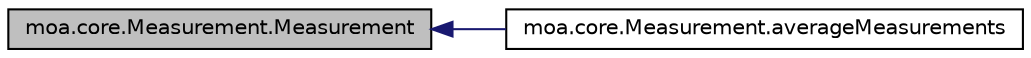 digraph G
{
  edge [fontname="Helvetica",fontsize="10",labelfontname="Helvetica",labelfontsize="10"];
  node [fontname="Helvetica",fontsize="10",shape=record];
  rankdir=LR;
  Node1 [label="moa.core.Measurement.Measurement",height=0.2,width=0.4,color="black", fillcolor="grey75", style="filled" fontcolor="black"];
  Node1 -> Node2 [dir=back,color="midnightblue",fontsize="10",style="solid",fontname="Helvetica"];
  Node2 [label="moa.core.Measurement.averageMeasurements",height=0.2,width=0.4,color="black", fillcolor="white", style="filled",URL="$classmoa_1_1core_1_1Measurement.html#ac75d28907d493d2ebeb5e308968e157c"];
}
